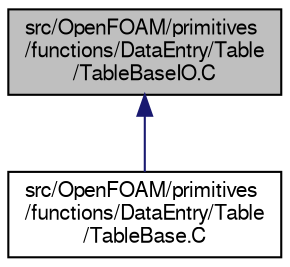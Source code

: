 digraph "src/OpenFOAM/primitives/functions/DataEntry/Table/TableBaseIO.C"
{
  bgcolor="transparent";
  edge [fontname="FreeSans",fontsize="10",labelfontname="FreeSans",labelfontsize="10"];
  node [fontname="FreeSans",fontsize="10",shape=record];
  Node113 [label="src/OpenFOAM/primitives\l/functions/DataEntry/Table\l/TableBaseIO.C",height=0.2,width=0.4,color="black", fillcolor="grey75", style="filled", fontcolor="black"];
  Node113 -> Node114 [dir="back",color="midnightblue",fontsize="10",style="solid",fontname="FreeSans"];
  Node114 [label="src/OpenFOAM/primitives\l/functions/DataEntry/Table\l/TableBase.C",height=0.2,width=0.4,color="black",URL="$a12272.html"];
}
